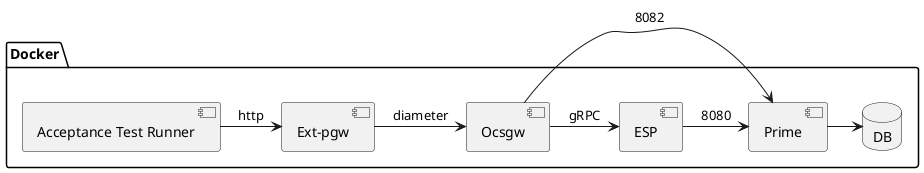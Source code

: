 @startuml
package "Docker" {
 [Acceptance Test Runner]
 [Ext-pgw]
 [Ocsgw]
 [ESP]
 [Prime]
 database DB
}

[Acceptance Test Runner] -> [Ext-pgw] : http
[Ext-pgw] -> [Ocsgw] : diameter
[Ocsgw] -> [ESP] : gRPC
[Ocsgw] -> [Prime] : 8082
[ESP] -> [Prime] : 8080
[Prime] ->  DB

@enduml
